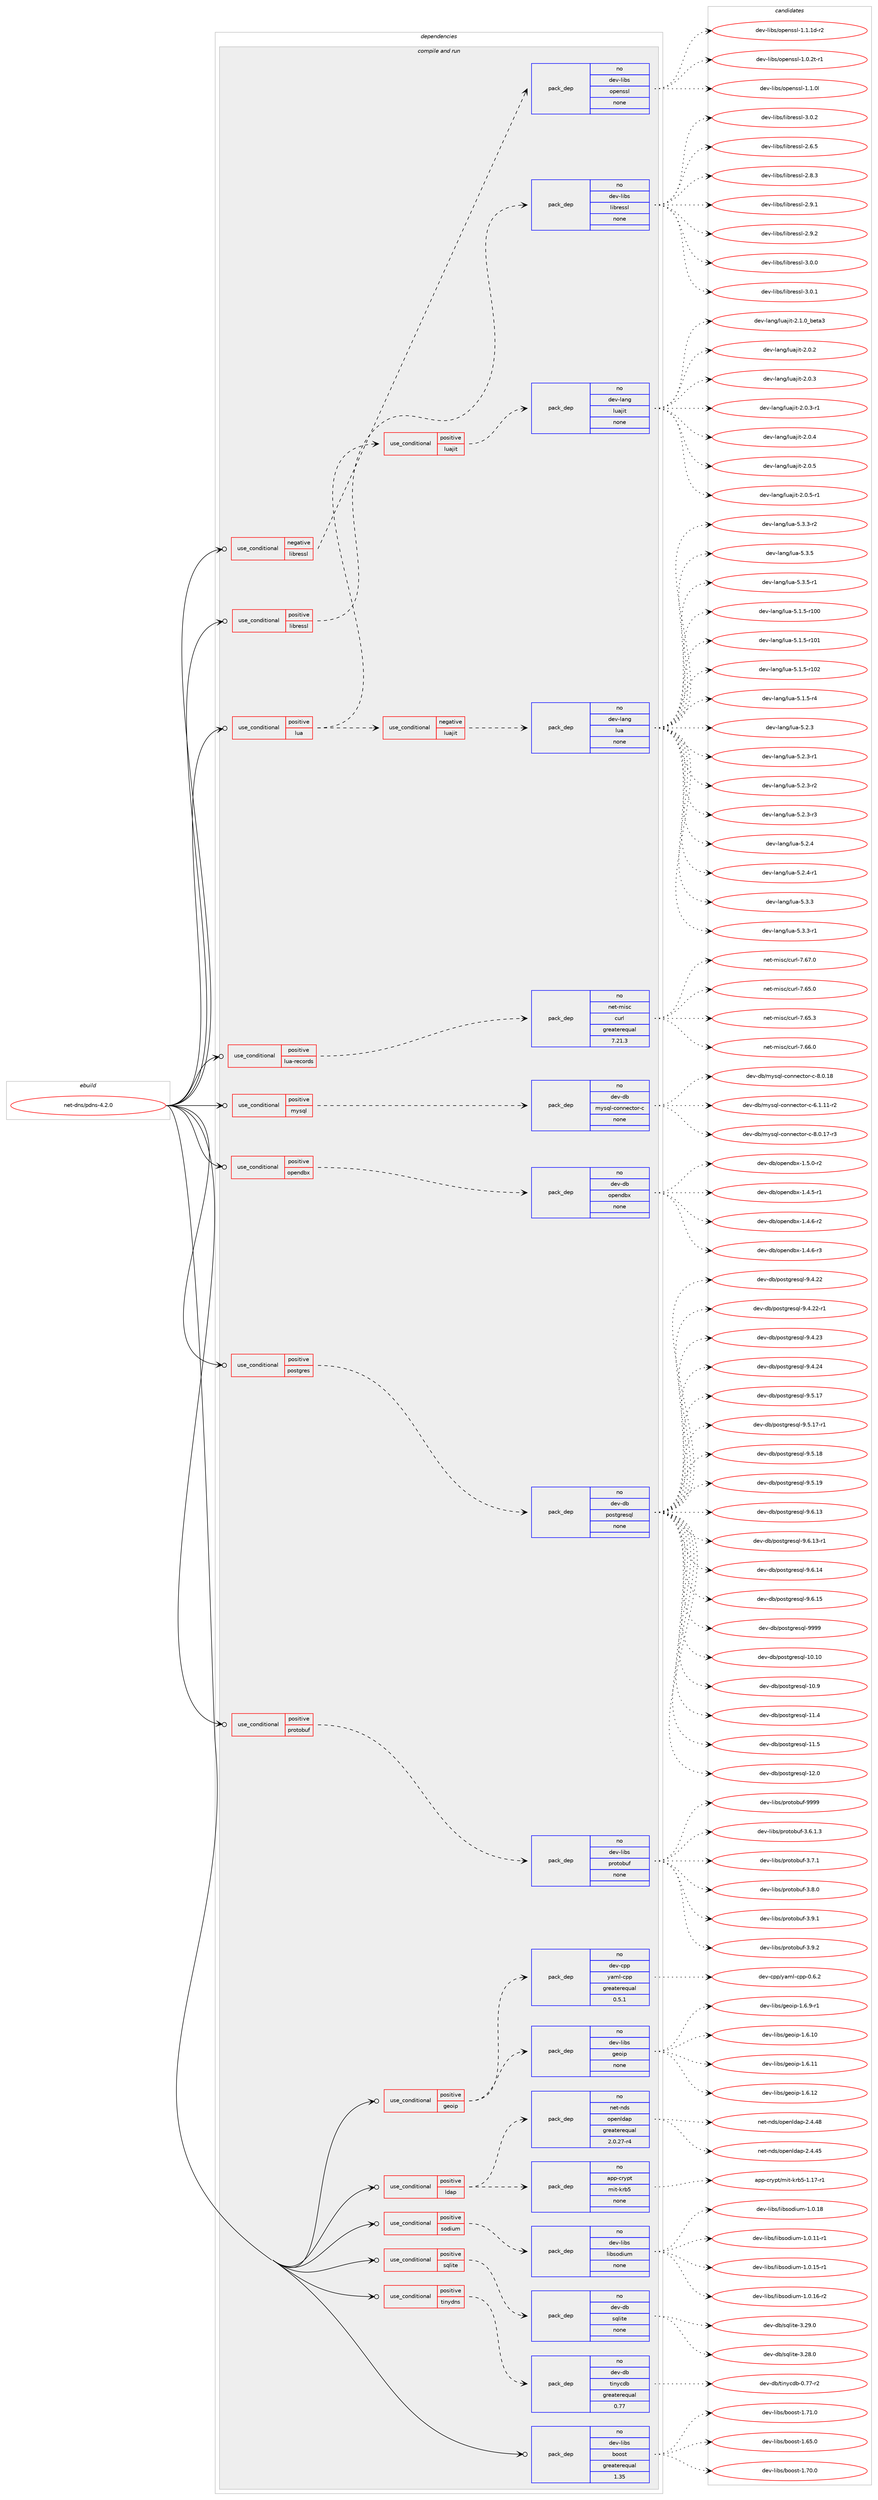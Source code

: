 digraph prolog {

# *************
# Graph options
# *************

newrank=true;
concentrate=true;
compound=true;
graph [rankdir=LR,fontname=Helvetica,fontsize=10,ranksep=1.5];#, ranksep=2.5, nodesep=0.2];
edge  [arrowhead=vee];
node  [fontname=Helvetica,fontsize=10];

# **********
# The ebuild
# **********

subgraph cluster_leftcol {
color=gray;
rank=same;
label=<<i>ebuild</i>>;
id [label="net-dns/pdns-4.2.0", color=red, width=4, href="../net-dns/pdns-4.2.0.svg"];
}

# ****************
# The dependencies
# ****************

subgraph cluster_midcol {
color=gray;
label=<<i>dependencies</i>>;
subgraph cluster_compile {
fillcolor="#eeeeee";
style=filled;
label=<<i>compile</i>>;
}
subgraph cluster_compileandrun {
fillcolor="#eeeeee";
style=filled;
label=<<i>compile and run</i>>;
subgraph cond199386 {
dependency818650 [label=<<TABLE BORDER="0" CELLBORDER="1" CELLSPACING="0" CELLPADDING="4"><TR><TD ROWSPAN="3" CELLPADDING="10">use_conditional</TD></TR><TR><TD>negative</TD></TR><TR><TD>libressl</TD></TR></TABLE>>, shape=none, color=red];
subgraph pack604949 {
dependency818651 [label=<<TABLE BORDER="0" CELLBORDER="1" CELLSPACING="0" CELLPADDING="4" WIDTH="220"><TR><TD ROWSPAN="6" CELLPADDING="30">pack_dep</TD></TR><TR><TD WIDTH="110">no</TD></TR><TR><TD>dev-libs</TD></TR><TR><TD>openssl</TD></TR><TR><TD>none</TD></TR><TR><TD></TD></TR></TABLE>>, shape=none, color=blue];
}
dependency818650:e -> dependency818651:w [weight=20,style="dashed",arrowhead="vee"];
}
id:e -> dependency818650:w [weight=20,style="solid",arrowhead="odotvee"];
subgraph cond199387 {
dependency818652 [label=<<TABLE BORDER="0" CELLBORDER="1" CELLSPACING="0" CELLPADDING="4"><TR><TD ROWSPAN="3" CELLPADDING="10">use_conditional</TD></TR><TR><TD>positive</TD></TR><TR><TD>geoip</TD></TR></TABLE>>, shape=none, color=red];
subgraph pack604950 {
dependency818653 [label=<<TABLE BORDER="0" CELLBORDER="1" CELLSPACING="0" CELLPADDING="4" WIDTH="220"><TR><TD ROWSPAN="6" CELLPADDING="30">pack_dep</TD></TR><TR><TD WIDTH="110">no</TD></TR><TR><TD>dev-cpp</TD></TR><TR><TD>yaml-cpp</TD></TR><TR><TD>greaterequal</TD></TR><TR><TD>0.5.1</TD></TR></TABLE>>, shape=none, color=blue];
}
dependency818652:e -> dependency818653:w [weight=20,style="dashed",arrowhead="vee"];
subgraph pack604951 {
dependency818654 [label=<<TABLE BORDER="0" CELLBORDER="1" CELLSPACING="0" CELLPADDING="4" WIDTH="220"><TR><TD ROWSPAN="6" CELLPADDING="30">pack_dep</TD></TR><TR><TD WIDTH="110">no</TD></TR><TR><TD>dev-libs</TD></TR><TR><TD>geoip</TD></TR><TR><TD>none</TD></TR><TR><TD></TD></TR></TABLE>>, shape=none, color=blue];
}
dependency818652:e -> dependency818654:w [weight=20,style="dashed",arrowhead="vee"];
}
id:e -> dependency818652:w [weight=20,style="solid",arrowhead="odotvee"];
subgraph cond199388 {
dependency818655 [label=<<TABLE BORDER="0" CELLBORDER="1" CELLSPACING="0" CELLPADDING="4"><TR><TD ROWSPAN="3" CELLPADDING="10">use_conditional</TD></TR><TR><TD>positive</TD></TR><TR><TD>ldap</TD></TR></TABLE>>, shape=none, color=red];
subgraph pack604952 {
dependency818656 [label=<<TABLE BORDER="0" CELLBORDER="1" CELLSPACING="0" CELLPADDING="4" WIDTH="220"><TR><TD ROWSPAN="6" CELLPADDING="30">pack_dep</TD></TR><TR><TD WIDTH="110">no</TD></TR><TR><TD>net-nds</TD></TR><TR><TD>openldap</TD></TR><TR><TD>greaterequal</TD></TR><TR><TD>2.0.27-r4</TD></TR></TABLE>>, shape=none, color=blue];
}
dependency818655:e -> dependency818656:w [weight=20,style="dashed",arrowhead="vee"];
subgraph pack604953 {
dependency818657 [label=<<TABLE BORDER="0" CELLBORDER="1" CELLSPACING="0" CELLPADDING="4" WIDTH="220"><TR><TD ROWSPAN="6" CELLPADDING="30">pack_dep</TD></TR><TR><TD WIDTH="110">no</TD></TR><TR><TD>app-crypt</TD></TR><TR><TD>mit-krb5</TD></TR><TR><TD>none</TD></TR><TR><TD></TD></TR></TABLE>>, shape=none, color=blue];
}
dependency818655:e -> dependency818657:w [weight=20,style="dashed",arrowhead="vee"];
}
id:e -> dependency818655:w [weight=20,style="solid",arrowhead="odotvee"];
subgraph cond199389 {
dependency818658 [label=<<TABLE BORDER="0" CELLBORDER="1" CELLSPACING="0" CELLPADDING="4"><TR><TD ROWSPAN="3" CELLPADDING="10">use_conditional</TD></TR><TR><TD>positive</TD></TR><TR><TD>libressl</TD></TR></TABLE>>, shape=none, color=red];
subgraph pack604954 {
dependency818659 [label=<<TABLE BORDER="0" CELLBORDER="1" CELLSPACING="0" CELLPADDING="4" WIDTH="220"><TR><TD ROWSPAN="6" CELLPADDING="30">pack_dep</TD></TR><TR><TD WIDTH="110">no</TD></TR><TR><TD>dev-libs</TD></TR><TR><TD>libressl</TD></TR><TR><TD>none</TD></TR><TR><TD></TD></TR></TABLE>>, shape=none, color=blue];
}
dependency818658:e -> dependency818659:w [weight=20,style="dashed",arrowhead="vee"];
}
id:e -> dependency818658:w [weight=20,style="solid",arrowhead="odotvee"];
subgraph cond199390 {
dependency818660 [label=<<TABLE BORDER="0" CELLBORDER="1" CELLSPACING="0" CELLPADDING="4"><TR><TD ROWSPAN="3" CELLPADDING="10">use_conditional</TD></TR><TR><TD>positive</TD></TR><TR><TD>lua</TD></TR></TABLE>>, shape=none, color=red];
subgraph cond199391 {
dependency818661 [label=<<TABLE BORDER="0" CELLBORDER="1" CELLSPACING="0" CELLPADDING="4"><TR><TD ROWSPAN="3" CELLPADDING="10">use_conditional</TD></TR><TR><TD>negative</TD></TR><TR><TD>luajit</TD></TR></TABLE>>, shape=none, color=red];
subgraph pack604955 {
dependency818662 [label=<<TABLE BORDER="0" CELLBORDER="1" CELLSPACING="0" CELLPADDING="4" WIDTH="220"><TR><TD ROWSPAN="6" CELLPADDING="30">pack_dep</TD></TR><TR><TD WIDTH="110">no</TD></TR><TR><TD>dev-lang</TD></TR><TR><TD>lua</TD></TR><TR><TD>none</TD></TR><TR><TD></TD></TR></TABLE>>, shape=none, color=blue];
}
dependency818661:e -> dependency818662:w [weight=20,style="dashed",arrowhead="vee"];
}
dependency818660:e -> dependency818661:w [weight=20,style="dashed",arrowhead="vee"];
subgraph cond199392 {
dependency818663 [label=<<TABLE BORDER="0" CELLBORDER="1" CELLSPACING="0" CELLPADDING="4"><TR><TD ROWSPAN="3" CELLPADDING="10">use_conditional</TD></TR><TR><TD>positive</TD></TR><TR><TD>luajit</TD></TR></TABLE>>, shape=none, color=red];
subgraph pack604956 {
dependency818664 [label=<<TABLE BORDER="0" CELLBORDER="1" CELLSPACING="0" CELLPADDING="4" WIDTH="220"><TR><TD ROWSPAN="6" CELLPADDING="30">pack_dep</TD></TR><TR><TD WIDTH="110">no</TD></TR><TR><TD>dev-lang</TD></TR><TR><TD>luajit</TD></TR><TR><TD>none</TD></TR><TR><TD></TD></TR></TABLE>>, shape=none, color=blue];
}
dependency818663:e -> dependency818664:w [weight=20,style="dashed",arrowhead="vee"];
}
dependency818660:e -> dependency818663:w [weight=20,style="dashed",arrowhead="vee"];
}
id:e -> dependency818660:w [weight=20,style="solid",arrowhead="odotvee"];
subgraph cond199393 {
dependency818665 [label=<<TABLE BORDER="0" CELLBORDER="1" CELLSPACING="0" CELLPADDING="4"><TR><TD ROWSPAN="3" CELLPADDING="10">use_conditional</TD></TR><TR><TD>positive</TD></TR><TR><TD>lua-records</TD></TR></TABLE>>, shape=none, color=red];
subgraph pack604957 {
dependency818666 [label=<<TABLE BORDER="0" CELLBORDER="1" CELLSPACING="0" CELLPADDING="4" WIDTH="220"><TR><TD ROWSPAN="6" CELLPADDING="30">pack_dep</TD></TR><TR><TD WIDTH="110">no</TD></TR><TR><TD>net-misc</TD></TR><TR><TD>curl</TD></TR><TR><TD>greaterequal</TD></TR><TR><TD>7.21.3</TD></TR></TABLE>>, shape=none, color=blue];
}
dependency818665:e -> dependency818666:w [weight=20,style="dashed",arrowhead="vee"];
}
id:e -> dependency818665:w [weight=20,style="solid",arrowhead="odotvee"];
subgraph cond199394 {
dependency818667 [label=<<TABLE BORDER="0" CELLBORDER="1" CELLSPACING="0" CELLPADDING="4"><TR><TD ROWSPAN="3" CELLPADDING="10">use_conditional</TD></TR><TR><TD>positive</TD></TR><TR><TD>mysql</TD></TR></TABLE>>, shape=none, color=red];
subgraph pack604958 {
dependency818668 [label=<<TABLE BORDER="0" CELLBORDER="1" CELLSPACING="0" CELLPADDING="4" WIDTH="220"><TR><TD ROWSPAN="6" CELLPADDING="30">pack_dep</TD></TR><TR><TD WIDTH="110">no</TD></TR><TR><TD>dev-db</TD></TR><TR><TD>mysql-connector-c</TD></TR><TR><TD>none</TD></TR><TR><TD></TD></TR></TABLE>>, shape=none, color=blue];
}
dependency818667:e -> dependency818668:w [weight=20,style="dashed",arrowhead="vee"];
}
id:e -> dependency818667:w [weight=20,style="solid",arrowhead="odotvee"];
subgraph cond199395 {
dependency818669 [label=<<TABLE BORDER="0" CELLBORDER="1" CELLSPACING="0" CELLPADDING="4"><TR><TD ROWSPAN="3" CELLPADDING="10">use_conditional</TD></TR><TR><TD>positive</TD></TR><TR><TD>opendbx</TD></TR></TABLE>>, shape=none, color=red];
subgraph pack604959 {
dependency818670 [label=<<TABLE BORDER="0" CELLBORDER="1" CELLSPACING="0" CELLPADDING="4" WIDTH="220"><TR><TD ROWSPAN="6" CELLPADDING="30">pack_dep</TD></TR><TR><TD WIDTH="110">no</TD></TR><TR><TD>dev-db</TD></TR><TR><TD>opendbx</TD></TR><TR><TD>none</TD></TR><TR><TD></TD></TR></TABLE>>, shape=none, color=blue];
}
dependency818669:e -> dependency818670:w [weight=20,style="dashed",arrowhead="vee"];
}
id:e -> dependency818669:w [weight=20,style="solid",arrowhead="odotvee"];
subgraph cond199396 {
dependency818671 [label=<<TABLE BORDER="0" CELLBORDER="1" CELLSPACING="0" CELLPADDING="4"><TR><TD ROWSPAN="3" CELLPADDING="10">use_conditional</TD></TR><TR><TD>positive</TD></TR><TR><TD>postgres</TD></TR></TABLE>>, shape=none, color=red];
subgraph pack604960 {
dependency818672 [label=<<TABLE BORDER="0" CELLBORDER="1" CELLSPACING="0" CELLPADDING="4" WIDTH="220"><TR><TD ROWSPAN="6" CELLPADDING="30">pack_dep</TD></TR><TR><TD WIDTH="110">no</TD></TR><TR><TD>dev-db</TD></TR><TR><TD>postgresql</TD></TR><TR><TD>none</TD></TR><TR><TD></TD></TR></TABLE>>, shape=none, color=blue];
}
dependency818671:e -> dependency818672:w [weight=20,style="dashed",arrowhead="vee"];
}
id:e -> dependency818671:w [weight=20,style="solid",arrowhead="odotvee"];
subgraph cond199397 {
dependency818673 [label=<<TABLE BORDER="0" CELLBORDER="1" CELLSPACING="0" CELLPADDING="4"><TR><TD ROWSPAN="3" CELLPADDING="10">use_conditional</TD></TR><TR><TD>positive</TD></TR><TR><TD>protobuf</TD></TR></TABLE>>, shape=none, color=red];
subgraph pack604961 {
dependency818674 [label=<<TABLE BORDER="0" CELLBORDER="1" CELLSPACING="0" CELLPADDING="4" WIDTH="220"><TR><TD ROWSPAN="6" CELLPADDING="30">pack_dep</TD></TR><TR><TD WIDTH="110">no</TD></TR><TR><TD>dev-libs</TD></TR><TR><TD>protobuf</TD></TR><TR><TD>none</TD></TR><TR><TD></TD></TR></TABLE>>, shape=none, color=blue];
}
dependency818673:e -> dependency818674:w [weight=20,style="dashed",arrowhead="vee"];
}
id:e -> dependency818673:w [weight=20,style="solid",arrowhead="odotvee"];
subgraph cond199398 {
dependency818675 [label=<<TABLE BORDER="0" CELLBORDER="1" CELLSPACING="0" CELLPADDING="4"><TR><TD ROWSPAN="3" CELLPADDING="10">use_conditional</TD></TR><TR><TD>positive</TD></TR><TR><TD>sodium</TD></TR></TABLE>>, shape=none, color=red];
subgraph pack604962 {
dependency818676 [label=<<TABLE BORDER="0" CELLBORDER="1" CELLSPACING="0" CELLPADDING="4" WIDTH="220"><TR><TD ROWSPAN="6" CELLPADDING="30">pack_dep</TD></TR><TR><TD WIDTH="110">no</TD></TR><TR><TD>dev-libs</TD></TR><TR><TD>libsodium</TD></TR><TR><TD>none</TD></TR><TR><TD></TD></TR></TABLE>>, shape=none, color=blue];
}
dependency818675:e -> dependency818676:w [weight=20,style="dashed",arrowhead="vee"];
}
id:e -> dependency818675:w [weight=20,style="solid",arrowhead="odotvee"];
subgraph cond199399 {
dependency818677 [label=<<TABLE BORDER="0" CELLBORDER="1" CELLSPACING="0" CELLPADDING="4"><TR><TD ROWSPAN="3" CELLPADDING="10">use_conditional</TD></TR><TR><TD>positive</TD></TR><TR><TD>sqlite</TD></TR></TABLE>>, shape=none, color=red];
subgraph pack604963 {
dependency818678 [label=<<TABLE BORDER="0" CELLBORDER="1" CELLSPACING="0" CELLPADDING="4" WIDTH="220"><TR><TD ROWSPAN="6" CELLPADDING="30">pack_dep</TD></TR><TR><TD WIDTH="110">no</TD></TR><TR><TD>dev-db</TD></TR><TR><TD>sqlite</TD></TR><TR><TD>none</TD></TR><TR><TD></TD></TR></TABLE>>, shape=none, color=blue];
}
dependency818677:e -> dependency818678:w [weight=20,style="dashed",arrowhead="vee"];
}
id:e -> dependency818677:w [weight=20,style="solid",arrowhead="odotvee"];
subgraph cond199400 {
dependency818679 [label=<<TABLE BORDER="0" CELLBORDER="1" CELLSPACING="0" CELLPADDING="4"><TR><TD ROWSPAN="3" CELLPADDING="10">use_conditional</TD></TR><TR><TD>positive</TD></TR><TR><TD>tinydns</TD></TR></TABLE>>, shape=none, color=red];
subgraph pack604964 {
dependency818680 [label=<<TABLE BORDER="0" CELLBORDER="1" CELLSPACING="0" CELLPADDING="4" WIDTH="220"><TR><TD ROWSPAN="6" CELLPADDING="30">pack_dep</TD></TR><TR><TD WIDTH="110">no</TD></TR><TR><TD>dev-db</TD></TR><TR><TD>tinycdb</TD></TR><TR><TD>greaterequal</TD></TR><TR><TD>0.77</TD></TR></TABLE>>, shape=none, color=blue];
}
dependency818679:e -> dependency818680:w [weight=20,style="dashed",arrowhead="vee"];
}
id:e -> dependency818679:w [weight=20,style="solid",arrowhead="odotvee"];
subgraph pack604965 {
dependency818681 [label=<<TABLE BORDER="0" CELLBORDER="1" CELLSPACING="0" CELLPADDING="4" WIDTH="220"><TR><TD ROWSPAN="6" CELLPADDING="30">pack_dep</TD></TR><TR><TD WIDTH="110">no</TD></TR><TR><TD>dev-libs</TD></TR><TR><TD>boost</TD></TR><TR><TD>greaterequal</TD></TR><TR><TD>1.35</TD></TR></TABLE>>, shape=none, color=blue];
}
id:e -> dependency818681:w [weight=20,style="solid",arrowhead="odotvee"];
}
subgraph cluster_run {
fillcolor="#eeeeee";
style=filled;
label=<<i>run</i>>;
}
}

# **************
# The candidates
# **************

subgraph cluster_choices {
rank=same;
color=gray;
label=<<i>candidates</i>>;

subgraph choice604949 {
color=black;
nodesep=1;
choice1001011184510810598115471111121011101151151084549464846501164511449 [label="dev-libs/openssl-1.0.2t-r1", color=red, width=4,href="../dev-libs/openssl-1.0.2t-r1.svg"];
choice100101118451081059811547111112101110115115108454946494648108 [label="dev-libs/openssl-1.1.0l", color=red, width=4,href="../dev-libs/openssl-1.1.0l.svg"];
choice1001011184510810598115471111121011101151151084549464946491004511450 [label="dev-libs/openssl-1.1.1d-r2", color=red, width=4,href="../dev-libs/openssl-1.1.1d-r2.svg"];
dependency818651:e -> choice1001011184510810598115471111121011101151151084549464846501164511449:w [style=dotted,weight="100"];
dependency818651:e -> choice100101118451081059811547111112101110115115108454946494648108:w [style=dotted,weight="100"];
dependency818651:e -> choice1001011184510810598115471111121011101151151084549464946491004511450:w [style=dotted,weight="100"];
}
subgraph choice604950 {
color=black;
nodesep=1;
choice100101118459911211247121971091084599112112454846544650 [label="dev-cpp/yaml-cpp-0.6.2", color=red, width=4,href="../dev-cpp/yaml-cpp-0.6.2.svg"];
dependency818653:e -> choice100101118459911211247121971091084599112112454846544650:w [style=dotted,weight="100"];
}
subgraph choice604951 {
color=black;
nodesep=1;
choice10010111845108105981154710310111110511245494654464948 [label="dev-libs/geoip-1.6.10", color=red, width=4,href="../dev-libs/geoip-1.6.10.svg"];
choice10010111845108105981154710310111110511245494654464949 [label="dev-libs/geoip-1.6.11", color=red, width=4,href="../dev-libs/geoip-1.6.11.svg"];
choice10010111845108105981154710310111110511245494654464950 [label="dev-libs/geoip-1.6.12", color=red, width=4,href="../dev-libs/geoip-1.6.12.svg"];
choice1001011184510810598115471031011111051124549465446574511449 [label="dev-libs/geoip-1.6.9-r1", color=red, width=4,href="../dev-libs/geoip-1.6.9-r1.svg"];
dependency818654:e -> choice10010111845108105981154710310111110511245494654464948:w [style=dotted,weight="100"];
dependency818654:e -> choice10010111845108105981154710310111110511245494654464949:w [style=dotted,weight="100"];
dependency818654:e -> choice10010111845108105981154710310111110511245494654464950:w [style=dotted,weight="100"];
dependency818654:e -> choice1001011184510810598115471031011111051124549465446574511449:w [style=dotted,weight="100"];
}
subgraph choice604952 {
color=black;
nodesep=1;
choice11010111645110100115471111121011101081009711245504652465253 [label="net-nds/openldap-2.4.45", color=red, width=4,href="../net-nds/openldap-2.4.45.svg"];
choice11010111645110100115471111121011101081009711245504652465256 [label="net-nds/openldap-2.4.48", color=red, width=4,href="../net-nds/openldap-2.4.48.svg"];
dependency818656:e -> choice11010111645110100115471111121011101081009711245504652465253:w [style=dotted,weight="100"];
dependency818656:e -> choice11010111645110100115471111121011101081009711245504652465256:w [style=dotted,weight="100"];
}
subgraph choice604953 {
color=black;
nodesep=1;
choice9711211245991141211121164710910511645107114985345494649554511449 [label="app-crypt/mit-krb5-1.17-r1", color=red, width=4,href="../app-crypt/mit-krb5-1.17-r1.svg"];
dependency818657:e -> choice9711211245991141211121164710910511645107114985345494649554511449:w [style=dotted,weight="100"];
}
subgraph choice604954 {
color=black;
nodesep=1;
choice10010111845108105981154710810598114101115115108455046544653 [label="dev-libs/libressl-2.6.5", color=red, width=4,href="../dev-libs/libressl-2.6.5.svg"];
choice10010111845108105981154710810598114101115115108455046564651 [label="dev-libs/libressl-2.8.3", color=red, width=4,href="../dev-libs/libressl-2.8.3.svg"];
choice10010111845108105981154710810598114101115115108455046574649 [label="dev-libs/libressl-2.9.1", color=red, width=4,href="../dev-libs/libressl-2.9.1.svg"];
choice10010111845108105981154710810598114101115115108455046574650 [label="dev-libs/libressl-2.9.2", color=red, width=4,href="../dev-libs/libressl-2.9.2.svg"];
choice10010111845108105981154710810598114101115115108455146484648 [label="dev-libs/libressl-3.0.0", color=red, width=4,href="../dev-libs/libressl-3.0.0.svg"];
choice10010111845108105981154710810598114101115115108455146484649 [label="dev-libs/libressl-3.0.1", color=red, width=4,href="../dev-libs/libressl-3.0.1.svg"];
choice10010111845108105981154710810598114101115115108455146484650 [label="dev-libs/libressl-3.0.2", color=red, width=4,href="../dev-libs/libressl-3.0.2.svg"];
dependency818659:e -> choice10010111845108105981154710810598114101115115108455046544653:w [style=dotted,weight="100"];
dependency818659:e -> choice10010111845108105981154710810598114101115115108455046564651:w [style=dotted,weight="100"];
dependency818659:e -> choice10010111845108105981154710810598114101115115108455046574649:w [style=dotted,weight="100"];
dependency818659:e -> choice10010111845108105981154710810598114101115115108455046574650:w [style=dotted,weight="100"];
dependency818659:e -> choice10010111845108105981154710810598114101115115108455146484648:w [style=dotted,weight="100"];
dependency818659:e -> choice10010111845108105981154710810598114101115115108455146484649:w [style=dotted,weight="100"];
dependency818659:e -> choice10010111845108105981154710810598114101115115108455146484650:w [style=dotted,weight="100"];
}
subgraph choice604955 {
color=black;
nodesep=1;
choice1001011184510897110103471081179745534649465345114494848 [label="dev-lang/lua-5.1.5-r100", color=red, width=4,href="../dev-lang/lua-5.1.5-r100.svg"];
choice1001011184510897110103471081179745534649465345114494849 [label="dev-lang/lua-5.1.5-r101", color=red, width=4,href="../dev-lang/lua-5.1.5-r101.svg"];
choice1001011184510897110103471081179745534649465345114494850 [label="dev-lang/lua-5.1.5-r102", color=red, width=4,href="../dev-lang/lua-5.1.5-r102.svg"];
choice100101118451089711010347108117974553464946534511452 [label="dev-lang/lua-5.1.5-r4", color=red, width=4,href="../dev-lang/lua-5.1.5-r4.svg"];
choice10010111845108971101034710811797455346504651 [label="dev-lang/lua-5.2.3", color=red, width=4,href="../dev-lang/lua-5.2.3.svg"];
choice100101118451089711010347108117974553465046514511449 [label="dev-lang/lua-5.2.3-r1", color=red, width=4,href="../dev-lang/lua-5.2.3-r1.svg"];
choice100101118451089711010347108117974553465046514511450 [label="dev-lang/lua-5.2.3-r2", color=red, width=4,href="../dev-lang/lua-5.2.3-r2.svg"];
choice100101118451089711010347108117974553465046514511451 [label="dev-lang/lua-5.2.3-r3", color=red, width=4,href="../dev-lang/lua-5.2.3-r3.svg"];
choice10010111845108971101034710811797455346504652 [label="dev-lang/lua-5.2.4", color=red, width=4,href="../dev-lang/lua-5.2.4.svg"];
choice100101118451089711010347108117974553465046524511449 [label="dev-lang/lua-5.2.4-r1", color=red, width=4,href="../dev-lang/lua-5.2.4-r1.svg"];
choice10010111845108971101034710811797455346514651 [label="dev-lang/lua-5.3.3", color=red, width=4,href="../dev-lang/lua-5.3.3.svg"];
choice100101118451089711010347108117974553465146514511449 [label="dev-lang/lua-5.3.3-r1", color=red, width=4,href="../dev-lang/lua-5.3.3-r1.svg"];
choice100101118451089711010347108117974553465146514511450 [label="dev-lang/lua-5.3.3-r2", color=red, width=4,href="../dev-lang/lua-5.3.3-r2.svg"];
choice10010111845108971101034710811797455346514653 [label="dev-lang/lua-5.3.5", color=red, width=4,href="../dev-lang/lua-5.3.5.svg"];
choice100101118451089711010347108117974553465146534511449 [label="dev-lang/lua-5.3.5-r1", color=red, width=4,href="../dev-lang/lua-5.3.5-r1.svg"];
dependency818662:e -> choice1001011184510897110103471081179745534649465345114494848:w [style=dotted,weight="100"];
dependency818662:e -> choice1001011184510897110103471081179745534649465345114494849:w [style=dotted,weight="100"];
dependency818662:e -> choice1001011184510897110103471081179745534649465345114494850:w [style=dotted,weight="100"];
dependency818662:e -> choice100101118451089711010347108117974553464946534511452:w [style=dotted,weight="100"];
dependency818662:e -> choice10010111845108971101034710811797455346504651:w [style=dotted,weight="100"];
dependency818662:e -> choice100101118451089711010347108117974553465046514511449:w [style=dotted,weight="100"];
dependency818662:e -> choice100101118451089711010347108117974553465046514511450:w [style=dotted,weight="100"];
dependency818662:e -> choice100101118451089711010347108117974553465046514511451:w [style=dotted,weight="100"];
dependency818662:e -> choice10010111845108971101034710811797455346504652:w [style=dotted,weight="100"];
dependency818662:e -> choice100101118451089711010347108117974553465046524511449:w [style=dotted,weight="100"];
dependency818662:e -> choice10010111845108971101034710811797455346514651:w [style=dotted,weight="100"];
dependency818662:e -> choice100101118451089711010347108117974553465146514511449:w [style=dotted,weight="100"];
dependency818662:e -> choice100101118451089711010347108117974553465146514511450:w [style=dotted,weight="100"];
dependency818662:e -> choice10010111845108971101034710811797455346514653:w [style=dotted,weight="100"];
dependency818662:e -> choice100101118451089711010347108117974553465146534511449:w [style=dotted,weight="100"];
}
subgraph choice604956 {
color=black;
nodesep=1;
choice10010111845108971101034710811797106105116455046484650 [label="dev-lang/luajit-2.0.2", color=red, width=4,href="../dev-lang/luajit-2.0.2.svg"];
choice10010111845108971101034710811797106105116455046484651 [label="dev-lang/luajit-2.0.3", color=red, width=4,href="../dev-lang/luajit-2.0.3.svg"];
choice100101118451089711010347108117971061051164550464846514511449 [label="dev-lang/luajit-2.0.3-r1", color=red, width=4,href="../dev-lang/luajit-2.0.3-r1.svg"];
choice10010111845108971101034710811797106105116455046484652 [label="dev-lang/luajit-2.0.4", color=red, width=4,href="../dev-lang/luajit-2.0.4.svg"];
choice10010111845108971101034710811797106105116455046484653 [label="dev-lang/luajit-2.0.5", color=red, width=4,href="../dev-lang/luajit-2.0.5.svg"];
choice100101118451089711010347108117971061051164550464846534511449 [label="dev-lang/luajit-2.0.5-r1", color=red, width=4,href="../dev-lang/luajit-2.0.5-r1.svg"];
choice1001011184510897110103471081179710610511645504649464895981011169751 [label="dev-lang/luajit-2.1.0_beta3", color=red, width=4,href="../dev-lang/luajit-2.1.0_beta3.svg"];
dependency818664:e -> choice10010111845108971101034710811797106105116455046484650:w [style=dotted,weight="100"];
dependency818664:e -> choice10010111845108971101034710811797106105116455046484651:w [style=dotted,weight="100"];
dependency818664:e -> choice100101118451089711010347108117971061051164550464846514511449:w [style=dotted,weight="100"];
dependency818664:e -> choice10010111845108971101034710811797106105116455046484652:w [style=dotted,weight="100"];
dependency818664:e -> choice10010111845108971101034710811797106105116455046484653:w [style=dotted,weight="100"];
dependency818664:e -> choice100101118451089711010347108117971061051164550464846534511449:w [style=dotted,weight="100"];
dependency818664:e -> choice1001011184510897110103471081179710610511645504649464895981011169751:w [style=dotted,weight="100"];
}
subgraph choice604957 {
color=black;
nodesep=1;
choice1101011164510910511599479911711410845554654534648 [label="net-misc/curl-7.65.0", color=red, width=4,href="../net-misc/curl-7.65.0.svg"];
choice1101011164510910511599479911711410845554654534651 [label="net-misc/curl-7.65.3", color=red, width=4,href="../net-misc/curl-7.65.3.svg"];
choice1101011164510910511599479911711410845554654544648 [label="net-misc/curl-7.66.0", color=red, width=4,href="../net-misc/curl-7.66.0.svg"];
choice1101011164510910511599479911711410845554654554648 [label="net-misc/curl-7.67.0", color=red, width=4,href="../net-misc/curl-7.67.0.svg"];
dependency818666:e -> choice1101011164510910511599479911711410845554654534648:w [style=dotted,weight="100"];
dependency818666:e -> choice1101011164510910511599479911711410845554654534651:w [style=dotted,weight="100"];
dependency818666:e -> choice1101011164510910511599479911711410845554654544648:w [style=dotted,weight="100"];
dependency818666:e -> choice1101011164510910511599479911711410845554654554648:w [style=dotted,weight="100"];
}
subgraph choice604958 {
color=black;
nodesep=1;
choice1001011184510098471091211151131084599111110110101991161111144599455446494649494511450 [label="dev-db/mysql-connector-c-6.1.11-r2", color=red, width=4,href="../dev-db/mysql-connector-c-6.1.11-r2.svg"];
choice1001011184510098471091211151131084599111110110101991161111144599455646484649554511451 [label="dev-db/mysql-connector-c-8.0.17-r3", color=red, width=4,href="../dev-db/mysql-connector-c-8.0.17-r3.svg"];
choice100101118451009847109121115113108459911111011010199116111114459945564648464956 [label="dev-db/mysql-connector-c-8.0.18", color=red, width=4,href="../dev-db/mysql-connector-c-8.0.18.svg"];
dependency818668:e -> choice1001011184510098471091211151131084599111110110101991161111144599455446494649494511450:w [style=dotted,weight="100"];
dependency818668:e -> choice1001011184510098471091211151131084599111110110101991161111144599455646484649554511451:w [style=dotted,weight="100"];
dependency818668:e -> choice100101118451009847109121115113108459911111011010199116111114459945564648464956:w [style=dotted,weight="100"];
}
subgraph choice604959 {
color=black;
nodesep=1;
choice100101118451009847111112101110100981204549465246534511449 [label="dev-db/opendbx-1.4.5-r1", color=red, width=4,href="../dev-db/opendbx-1.4.5-r1.svg"];
choice100101118451009847111112101110100981204549465246544511450 [label="dev-db/opendbx-1.4.6-r2", color=red, width=4,href="../dev-db/opendbx-1.4.6-r2.svg"];
choice100101118451009847111112101110100981204549465246544511451 [label="dev-db/opendbx-1.4.6-r3", color=red, width=4,href="../dev-db/opendbx-1.4.6-r3.svg"];
choice100101118451009847111112101110100981204549465346484511450 [label="dev-db/opendbx-1.5.0-r2", color=red, width=4,href="../dev-db/opendbx-1.5.0-r2.svg"];
dependency818670:e -> choice100101118451009847111112101110100981204549465246534511449:w [style=dotted,weight="100"];
dependency818670:e -> choice100101118451009847111112101110100981204549465246544511450:w [style=dotted,weight="100"];
dependency818670:e -> choice100101118451009847111112101110100981204549465246544511451:w [style=dotted,weight="100"];
dependency818670:e -> choice100101118451009847111112101110100981204549465346484511450:w [style=dotted,weight="100"];
}
subgraph choice604960 {
color=black;
nodesep=1;
choice100101118451009847112111115116103114101115113108454948464948 [label="dev-db/postgresql-10.10", color=red, width=4,href="../dev-db/postgresql-10.10.svg"];
choice1001011184510098471121111151161031141011151131084549484657 [label="dev-db/postgresql-10.9", color=red, width=4,href="../dev-db/postgresql-10.9.svg"];
choice1001011184510098471121111151161031141011151131084549494652 [label="dev-db/postgresql-11.4", color=red, width=4,href="../dev-db/postgresql-11.4.svg"];
choice1001011184510098471121111151161031141011151131084549494653 [label="dev-db/postgresql-11.5", color=red, width=4,href="../dev-db/postgresql-11.5.svg"];
choice1001011184510098471121111151161031141011151131084549504648 [label="dev-db/postgresql-12.0", color=red, width=4,href="../dev-db/postgresql-12.0.svg"];
choice10010111845100984711211111511610311410111511310845574652465050 [label="dev-db/postgresql-9.4.22", color=red, width=4,href="../dev-db/postgresql-9.4.22.svg"];
choice100101118451009847112111115116103114101115113108455746524650504511449 [label="dev-db/postgresql-9.4.22-r1", color=red, width=4,href="../dev-db/postgresql-9.4.22-r1.svg"];
choice10010111845100984711211111511610311410111511310845574652465051 [label="dev-db/postgresql-9.4.23", color=red, width=4,href="../dev-db/postgresql-9.4.23.svg"];
choice10010111845100984711211111511610311410111511310845574652465052 [label="dev-db/postgresql-9.4.24", color=red, width=4,href="../dev-db/postgresql-9.4.24.svg"];
choice10010111845100984711211111511610311410111511310845574653464955 [label="dev-db/postgresql-9.5.17", color=red, width=4,href="../dev-db/postgresql-9.5.17.svg"];
choice100101118451009847112111115116103114101115113108455746534649554511449 [label="dev-db/postgresql-9.5.17-r1", color=red, width=4,href="../dev-db/postgresql-9.5.17-r1.svg"];
choice10010111845100984711211111511610311410111511310845574653464956 [label="dev-db/postgresql-9.5.18", color=red, width=4,href="../dev-db/postgresql-9.5.18.svg"];
choice10010111845100984711211111511610311410111511310845574653464957 [label="dev-db/postgresql-9.5.19", color=red, width=4,href="../dev-db/postgresql-9.5.19.svg"];
choice10010111845100984711211111511610311410111511310845574654464951 [label="dev-db/postgresql-9.6.13", color=red, width=4,href="../dev-db/postgresql-9.6.13.svg"];
choice100101118451009847112111115116103114101115113108455746544649514511449 [label="dev-db/postgresql-9.6.13-r1", color=red, width=4,href="../dev-db/postgresql-9.6.13-r1.svg"];
choice10010111845100984711211111511610311410111511310845574654464952 [label="dev-db/postgresql-9.6.14", color=red, width=4,href="../dev-db/postgresql-9.6.14.svg"];
choice10010111845100984711211111511610311410111511310845574654464953 [label="dev-db/postgresql-9.6.15", color=red, width=4,href="../dev-db/postgresql-9.6.15.svg"];
choice1001011184510098471121111151161031141011151131084557575757 [label="dev-db/postgresql-9999", color=red, width=4,href="../dev-db/postgresql-9999.svg"];
dependency818672:e -> choice100101118451009847112111115116103114101115113108454948464948:w [style=dotted,weight="100"];
dependency818672:e -> choice1001011184510098471121111151161031141011151131084549484657:w [style=dotted,weight="100"];
dependency818672:e -> choice1001011184510098471121111151161031141011151131084549494652:w [style=dotted,weight="100"];
dependency818672:e -> choice1001011184510098471121111151161031141011151131084549494653:w [style=dotted,weight="100"];
dependency818672:e -> choice1001011184510098471121111151161031141011151131084549504648:w [style=dotted,weight="100"];
dependency818672:e -> choice10010111845100984711211111511610311410111511310845574652465050:w [style=dotted,weight="100"];
dependency818672:e -> choice100101118451009847112111115116103114101115113108455746524650504511449:w [style=dotted,weight="100"];
dependency818672:e -> choice10010111845100984711211111511610311410111511310845574652465051:w [style=dotted,weight="100"];
dependency818672:e -> choice10010111845100984711211111511610311410111511310845574652465052:w [style=dotted,weight="100"];
dependency818672:e -> choice10010111845100984711211111511610311410111511310845574653464955:w [style=dotted,weight="100"];
dependency818672:e -> choice100101118451009847112111115116103114101115113108455746534649554511449:w [style=dotted,weight="100"];
dependency818672:e -> choice10010111845100984711211111511610311410111511310845574653464956:w [style=dotted,weight="100"];
dependency818672:e -> choice10010111845100984711211111511610311410111511310845574653464957:w [style=dotted,weight="100"];
dependency818672:e -> choice10010111845100984711211111511610311410111511310845574654464951:w [style=dotted,weight="100"];
dependency818672:e -> choice100101118451009847112111115116103114101115113108455746544649514511449:w [style=dotted,weight="100"];
dependency818672:e -> choice10010111845100984711211111511610311410111511310845574654464952:w [style=dotted,weight="100"];
dependency818672:e -> choice10010111845100984711211111511610311410111511310845574654464953:w [style=dotted,weight="100"];
dependency818672:e -> choice1001011184510098471121111151161031141011151131084557575757:w [style=dotted,weight="100"];
}
subgraph choice604961 {
color=black;
nodesep=1;
choice100101118451081059811547112114111116111981171024551465446494651 [label="dev-libs/protobuf-3.6.1.3", color=red, width=4,href="../dev-libs/protobuf-3.6.1.3.svg"];
choice10010111845108105981154711211411111611198117102455146554649 [label="dev-libs/protobuf-3.7.1", color=red, width=4,href="../dev-libs/protobuf-3.7.1.svg"];
choice10010111845108105981154711211411111611198117102455146564648 [label="dev-libs/protobuf-3.8.0", color=red, width=4,href="../dev-libs/protobuf-3.8.0.svg"];
choice10010111845108105981154711211411111611198117102455146574649 [label="dev-libs/protobuf-3.9.1", color=red, width=4,href="../dev-libs/protobuf-3.9.1.svg"];
choice10010111845108105981154711211411111611198117102455146574650 [label="dev-libs/protobuf-3.9.2", color=red, width=4,href="../dev-libs/protobuf-3.9.2.svg"];
choice100101118451081059811547112114111116111981171024557575757 [label="dev-libs/protobuf-9999", color=red, width=4,href="../dev-libs/protobuf-9999.svg"];
dependency818674:e -> choice100101118451081059811547112114111116111981171024551465446494651:w [style=dotted,weight="100"];
dependency818674:e -> choice10010111845108105981154711211411111611198117102455146554649:w [style=dotted,weight="100"];
dependency818674:e -> choice10010111845108105981154711211411111611198117102455146564648:w [style=dotted,weight="100"];
dependency818674:e -> choice10010111845108105981154711211411111611198117102455146574649:w [style=dotted,weight="100"];
dependency818674:e -> choice10010111845108105981154711211411111611198117102455146574650:w [style=dotted,weight="100"];
dependency818674:e -> choice100101118451081059811547112114111116111981171024557575757:w [style=dotted,weight="100"];
}
subgraph choice604962 {
color=black;
nodesep=1;
choice10010111845108105981154710810598115111100105117109454946484649494511449 [label="dev-libs/libsodium-1.0.11-r1", color=red, width=4,href="../dev-libs/libsodium-1.0.11-r1.svg"];
choice10010111845108105981154710810598115111100105117109454946484649534511449 [label="dev-libs/libsodium-1.0.15-r1", color=red, width=4,href="../dev-libs/libsodium-1.0.15-r1.svg"];
choice10010111845108105981154710810598115111100105117109454946484649544511450 [label="dev-libs/libsodium-1.0.16-r2", color=red, width=4,href="../dev-libs/libsodium-1.0.16-r2.svg"];
choice1001011184510810598115471081059811511110010511710945494648464956 [label="dev-libs/libsodium-1.0.18", color=red, width=4,href="../dev-libs/libsodium-1.0.18.svg"];
dependency818676:e -> choice10010111845108105981154710810598115111100105117109454946484649494511449:w [style=dotted,weight="100"];
dependency818676:e -> choice10010111845108105981154710810598115111100105117109454946484649534511449:w [style=dotted,weight="100"];
dependency818676:e -> choice10010111845108105981154710810598115111100105117109454946484649544511450:w [style=dotted,weight="100"];
dependency818676:e -> choice1001011184510810598115471081059811511110010511710945494648464956:w [style=dotted,weight="100"];
}
subgraph choice604963 {
color=black;
nodesep=1;
choice10010111845100984711511310810511610145514650564648 [label="dev-db/sqlite-3.28.0", color=red, width=4,href="../dev-db/sqlite-3.28.0.svg"];
choice10010111845100984711511310810511610145514650574648 [label="dev-db/sqlite-3.29.0", color=red, width=4,href="../dev-db/sqlite-3.29.0.svg"];
dependency818678:e -> choice10010111845100984711511310810511610145514650564648:w [style=dotted,weight="100"];
dependency818678:e -> choice10010111845100984711511310810511610145514650574648:w [style=dotted,weight="100"];
}
subgraph choice604964 {
color=black;
nodesep=1;
choice100101118451009847116105110121991009845484655554511450 [label="dev-db/tinycdb-0.77-r2", color=red, width=4,href="../dev-db/tinycdb-0.77-r2.svg"];
dependency818680:e -> choice100101118451009847116105110121991009845484655554511450:w [style=dotted,weight="100"];
}
subgraph choice604965 {
color=black;
nodesep=1;
choice1001011184510810598115479811111111511645494654534648 [label="dev-libs/boost-1.65.0", color=red, width=4,href="../dev-libs/boost-1.65.0.svg"];
choice1001011184510810598115479811111111511645494655484648 [label="dev-libs/boost-1.70.0", color=red, width=4,href="../dev-libs/boost-1.70.0.svg"];
choice1001011184510810598115479811111111511645494655494648 [label="dev-libs/boost-1.71.0", color=red, width=4,href="../dev-libs/boost-1.71.0.svg"];
dependency818681:e -> choice1001011184510810598115479811111111511645494654534648:w [style=dotted,weight="100"];
dependency818681:e -> choice1001011184510810598115479811111111511645494655484648:w [style=dotted,weight="100"];
dependency818681:e -> choice1001011184510810598115479811111111511645494655494648:w [style=dotted,weight="100"];
}
}

}
